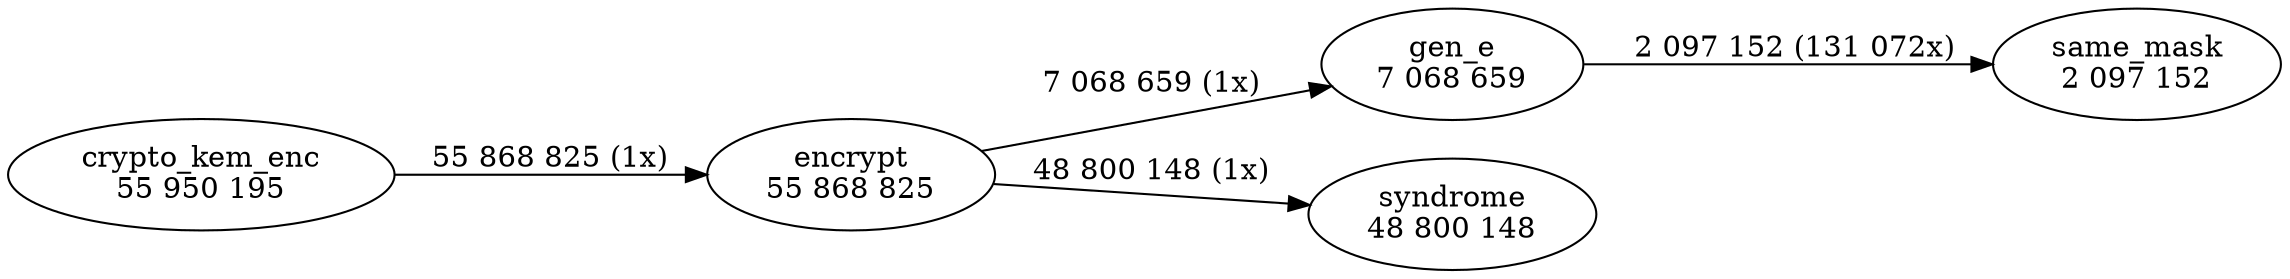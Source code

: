 digraph "callgraph" {
  rankdir=LR;
  F5562537009a0 [label="gen_e\n7 068 659"];
  F556253705020 [label="syndrome\n48 800 148"];
  F556253727530 [label="encrypt\n55 868 825"];
  F5562537c8f60 [label="crypto_kem_enc\n55 950 195"];
  F556253854a50 [label="same_mask\n2 097 152"];
  F5562537009a0 -> F556253854a50 [weight=2,label="2 097 152 (131 072x)"];
  F556253727530 -> F5562537009a0 [weight=2,label="7 068 659 (1x)"];
  F556253727530 -> F556253705020 [weight=2,label="48 800 148 (1x)"];
  F5562537c8f60 -> F556253727530 [weight=2,label="55 868 825 (1x)"];
}
